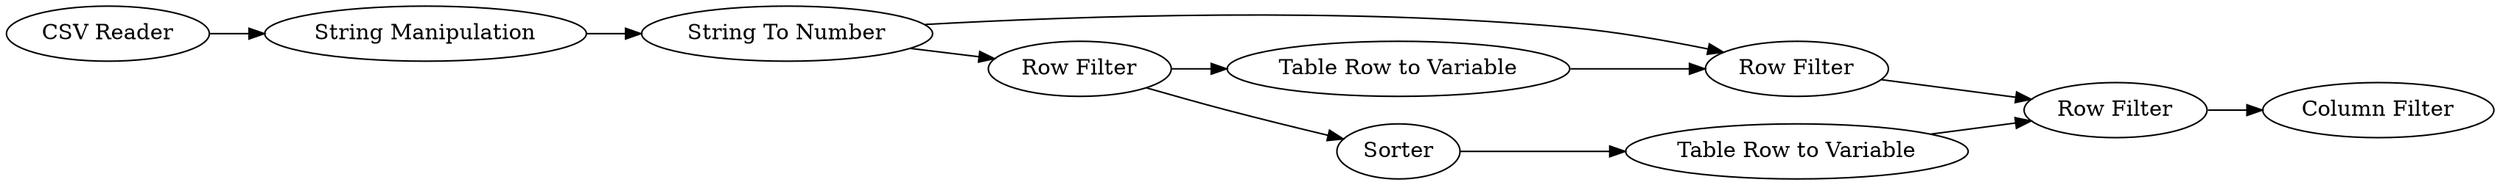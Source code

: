 digraph {
	"-6230243753901376194_4" [label="String To Number"]
	"-6230243753901376194_7" [label="Table Row to Variable"]
	"-6230243753901376194_6" [label="Table Row to Variable"]
	"-6230243753901376194_9" [label="Row Filter"]
	"-6230243753901376194_12" [label="Column Filter"]
	"-6230243753901376194_10" [label="Row Filter"]
	"-6230243753901376194_8" [label=Sorter]
	"-6230243753901376194_5" [label="Row Filter"]
	"-6230243753901376194_11" [label="String Manipulation"]
	"-6230243753901376194_13" [label="CSV Reader"]
	"-6230243753901376194_4" -> "-6230243753901376194_5"
	"-6230243753901376194_7" -> "-6230243753901376194_10"
	"-6230243753901376194_4" -> "-6230243753901376194_9"
	"-6230243753901376194_5" -> "-6230243753901376194_8"
	"-6230243753901376194_5" -> "-6230243753901376194_6"
	"-6230243753901376194_6" -> "-6230243753901376194_9"
	"-6230243753901376194_13" -> "-6230243753901376194_11"
	"-6230243753901376194_8" -> "-6230243753901376194_7"
	"-6230243753901376194_11" -> "-6230243753901376194_4"
	"-6230243753901376194_10" -> "-6230243753901376194_12"
	"-6230243753901376194_9" -> "-6230243753901376194_10"
	rankdir=LR
}
